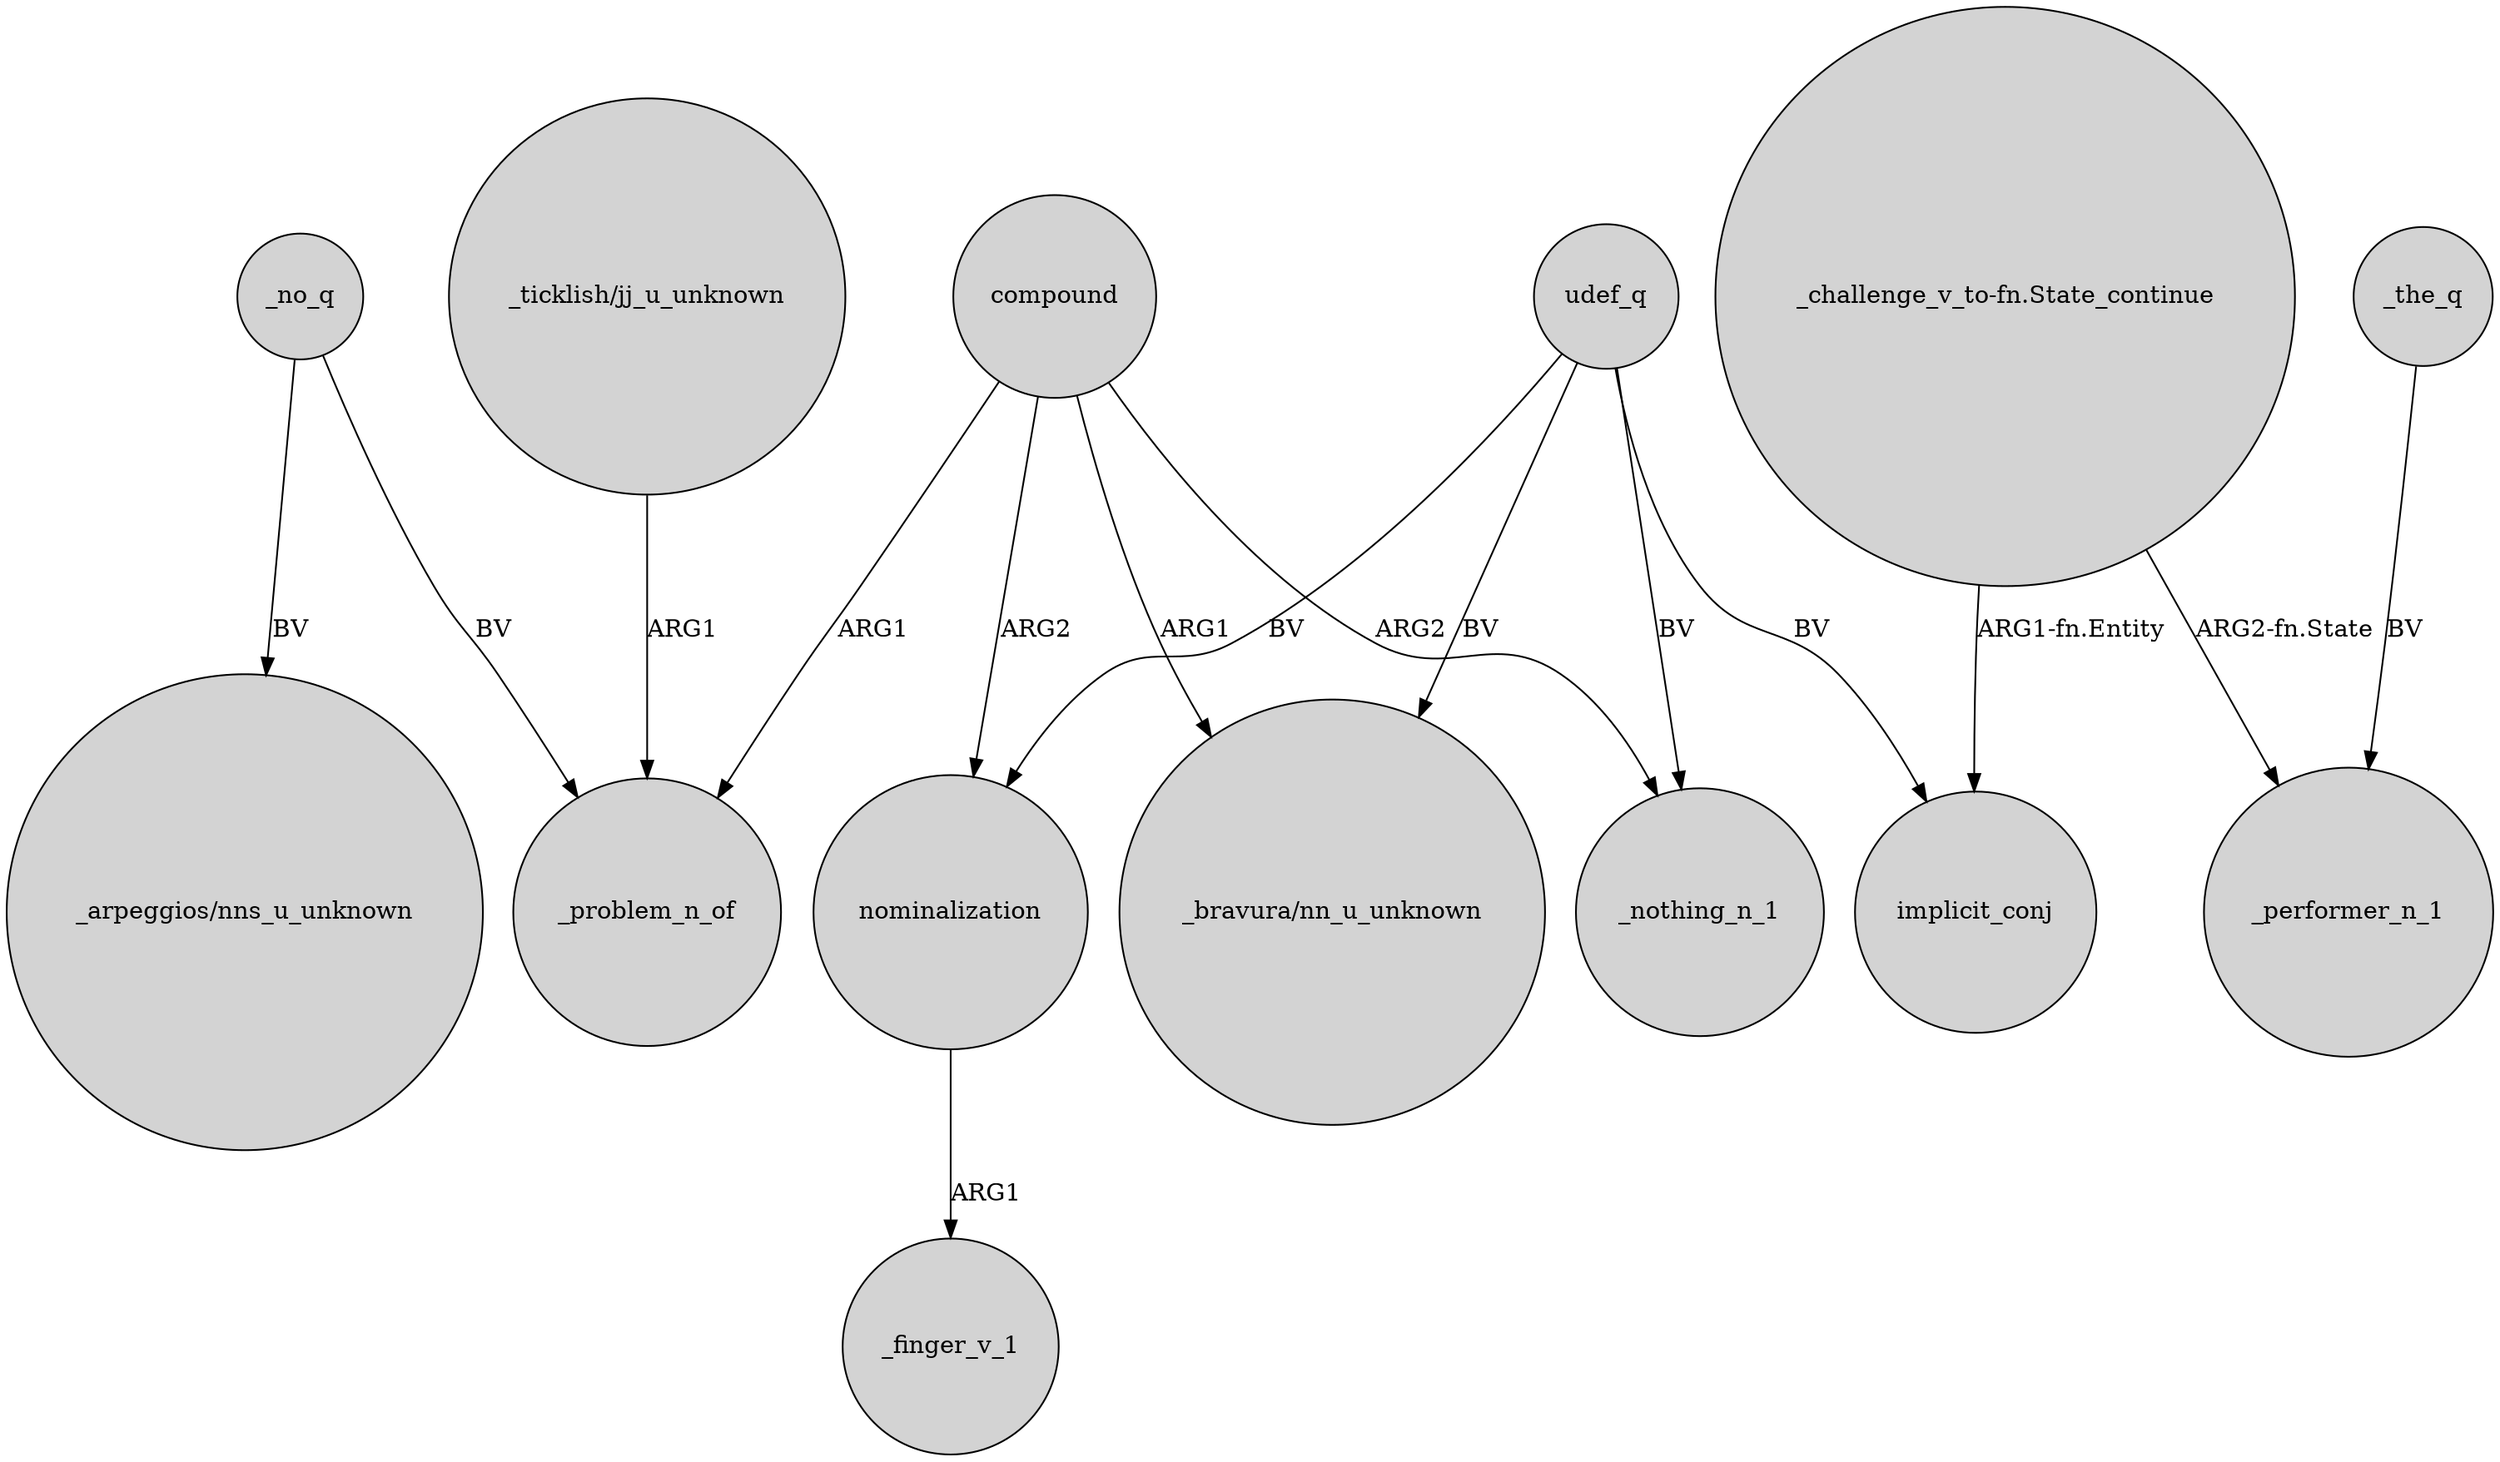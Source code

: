 digraph {
	node [shape=circle style=filled]
	compound -> _problem_n_of [label=ARG1]
	compound -> "_bravura/nn_u_unknown" [label=ARG1]
	_the_q -> _performer_n_1 [label=BV]
	"_challenge_v_to-fn.State_continue" -> implicit_conj [label="ARG1-fn.Entity"]
	"_challenge_v_to-fn.State_continue" -> _performer_n_1 [label="ARG2-fn.State"]
	nominalization -> _finger_v_1 [label=ARG1]
	"_ticklish/jj_u_unknown" -> _problem_n_of [label=ARG1]
	_no_q -> "_arpeggios/nns_u_unknown" [label=BV]
	compound -> _nothing_n_1 [label=ARG2]
	compound -> nominalization [label=ARG2]
	udef_q -> implicit_conj [label=BV]
	udef_q -> _nothing_n_1 [label=BV]
	udef_q -> "_bravura/nn_u_unknown" [label=BV]
	udef_q -> nominalization [label=BV]
	_no_q -> _problem_n_of [label=BV]
}
